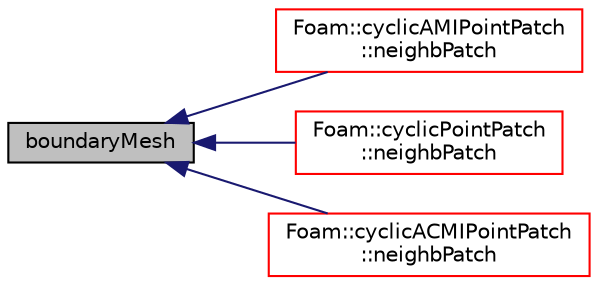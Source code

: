 digraph "boundaryMesh"
{
  bgcolor="transparent";
  edge [fontname="Helvetica",fontsize="10",labelfontname="Helvetica",labelfontsize="10"];
  node [fontname="Helvetica",fontsize="10",shape=record];
  rankdir="LR";
  Node1 [label="boundaryMesh",height=0.2,width=0.4,color="black", fillcolor="grey75", style="filled", fontcolor="black"];
  Node1 -> Node2 [dir="back",color="midnightblue",fontsize="10",style="solid",fontname="Helvetica"];
  Node2 [label="Foam::cyclicAMIPointPatch\l::neighbPatch",height=0.2,width=0.4,color="red",URL="$a00472.html#a390554b58e668af21557238edfd93eb5",tooltip="Return neighbour point patch. "];
  Node1 -> Node3 [dir="back",color="midnightblue",fontsize="10",style="solid",fontname="Helvetica"];
  Node3 [label="Foam::cyclicPointPatch\l::neighbPatch",height=0.2,width=0.4,color="red",URL="$a00482.html#ac7959480f9f7d01020ae8898d87a35bf",tooltip="Return neighbour point patch. "];
  Node1 -> Node4 [dir="back",color="midnightblue",fontsize="10",style="solid",fontname="Helvetica"];
  Node4 [label="Foam::cyclicACMIPointPatch\l::neighbPatch",height=0.2,width=0.4,color="red",URL="$a00462.html#af52ae7eb15af344f0d24ae5428a2d111",tooltip="Return neighbour point patch. "];
}
